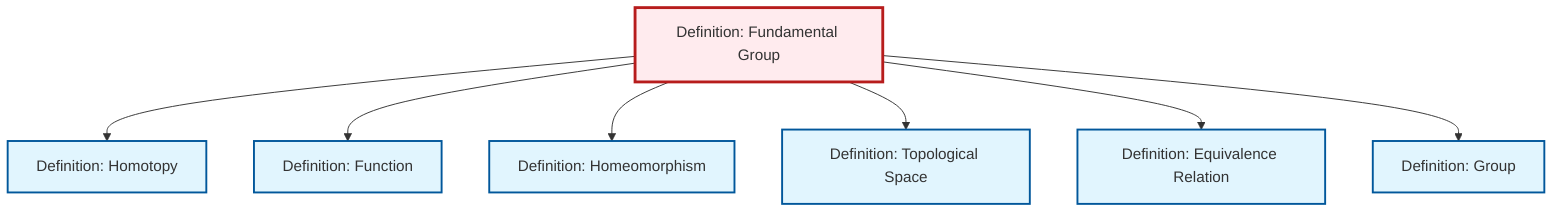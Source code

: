 graph TD
    classDef definition fill:#e1f5fe,stroke:#01579b,stroke-width:2px
    classDef theorem fill:#f3e5f5,stroke:#4a148c,stroke-width:2px
    classDef axiom fill:#fff3e0,stroke:#e65100,stroke-width:2px
    classDef example fill:#e8f5e9,stroke:#1b5e20,stroke-width:2px
    classDef current fill:#ffebee,stroke:#b71c1c,stroke-width:3px
    def-fundamental-group["Definition: Fundamental Group"]:::definition
    def-topological-space["Definition: Topological Space"]:::definition
    def-function["Definition: Function"]:::definition
    def-equivalence-relation["Definition: Equivalence Relation"]:::definition
    def-homotopy["Definition: Homotopy"]:::definition
    def-group["Definition: Group"]:::definition
    def-homeomorphism["Definition: Homeomorphism"]:::definition
    def-fundamental-group --> def-homotopy
    def-fundamental-group --> def-function
    def-fundamental-group --> def-homeomorphism
    def-fundamental-group --> def-topological-space
    def-fundamental-group --> def-equivalence-relation
    def-fundamental-group --> def-group
    class def-fundamental-group current